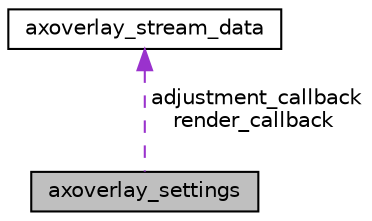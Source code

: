 digraph "axoverlay_settings"
{
 // LATEX_PDF_SIZE
  edge [fontname="Helvetica",fontsize="10",labelfontname="Helvetica",labelfontsize="10"];
  node [fontname="Helvetica",fontsize="10",shape=record];
  Node1 [label="axoverlay_settings",height=0.2,width=0.4,color="black", fillcolor="grey75", style="filled", fontcolor="black",tooltip=" "];
  Node2 -> Node1 [dir="back",color="darkorchid3",fontsize="10",style="dashed",label=" adjustment_callback\nrender_callback" ,fontname="Helvetica"];
  Node2 [label="axoverlay_stream_data",height=0.2,width=0.4,color="black", fillcolor="white", style="filled",URL="$structaxoverlay__stream__data.html",tooltip=" "];
}
